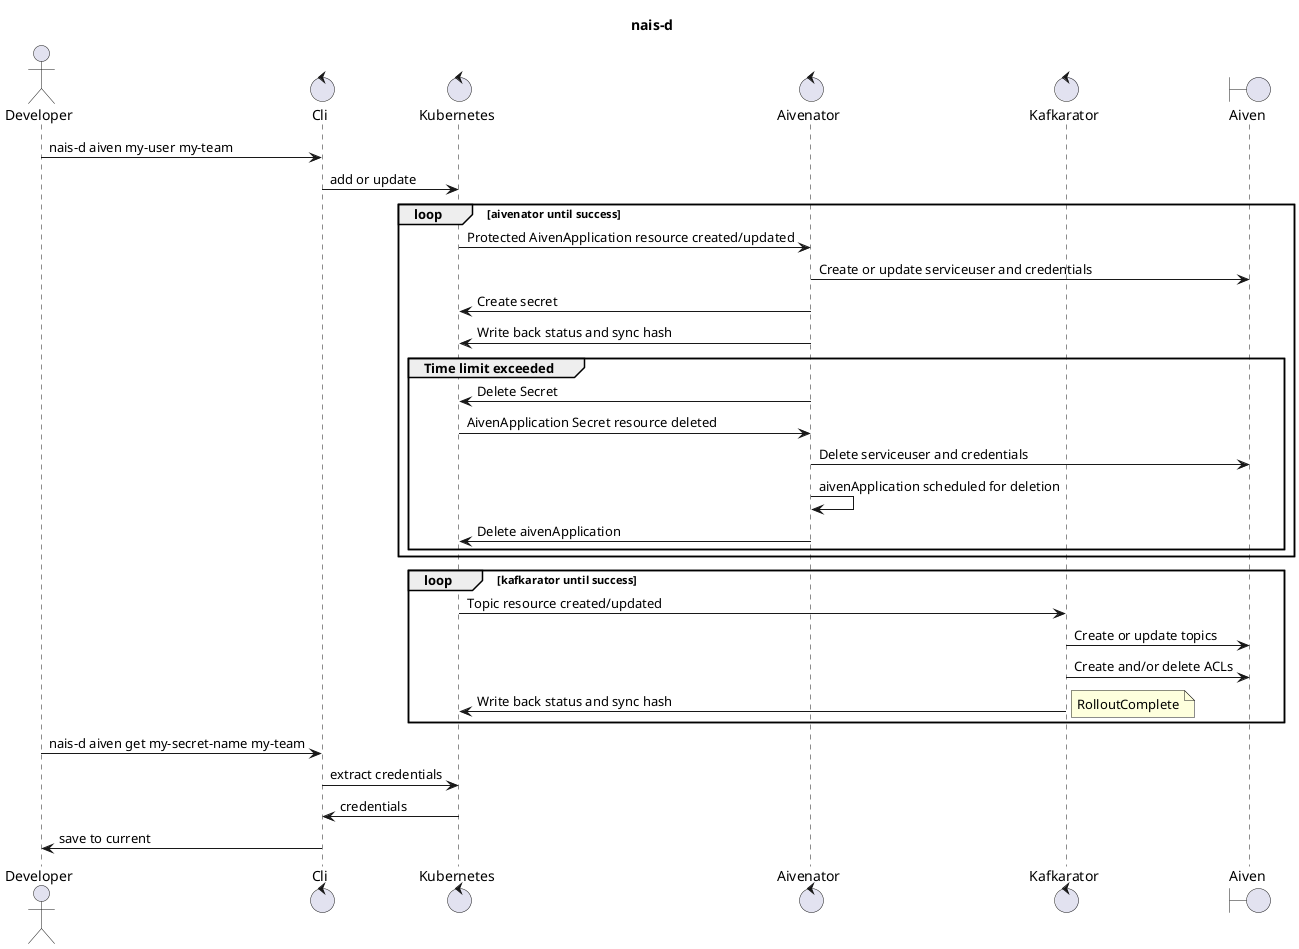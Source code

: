 @startuml
title nais-d

actor developer as "Developer"
control cli as "Cli"
control kubernetes as "Kubernetes"
control aivenator as "Aivenator"
control kafkarator as "Kafkarator"
boundary aiven as "Aiven"

developer -> cli : nais-d aiven my-user my-team
cli -> kubernetes : add or update

loop aivenator until success
kubernetes -> aivenator : Protected AivenApplication resource created/updated
aivenator -> aiven : Create or update serviceuser and credentials
aivenator -> kubernetes : Create secret
aivenator -> kubernetes : Write back status and sync hash
group Time limit exceeded
aivenator -> kubernetes : Delete Secret
kubernetes -> aivenator : AivenApplication Secret resource deleted
aivenator -> aiven : Delete serviceuser and credentials
aivenator -> aivenator : aivenApplication scheduled for deletion
aivenator -> kubernetes : Delete aivenApplication
    end
end

loop kafkarator until success
kubernetes -> kafkarator : Topic resource created/updated
kafkarator -> aiven : Create or update topics
kafkarator -> aiven : Create and/or delete ACLs
kafkarator -> kubernetes : Write back status and sync hash
note right: RolloutComplete
end

developer -> cli : nais-d aiven get my-secret-name my-team
cli -> kubernetes : extract credentials
cli <- kubernetes : credentials
developer <- cli : save to current

@enduml
